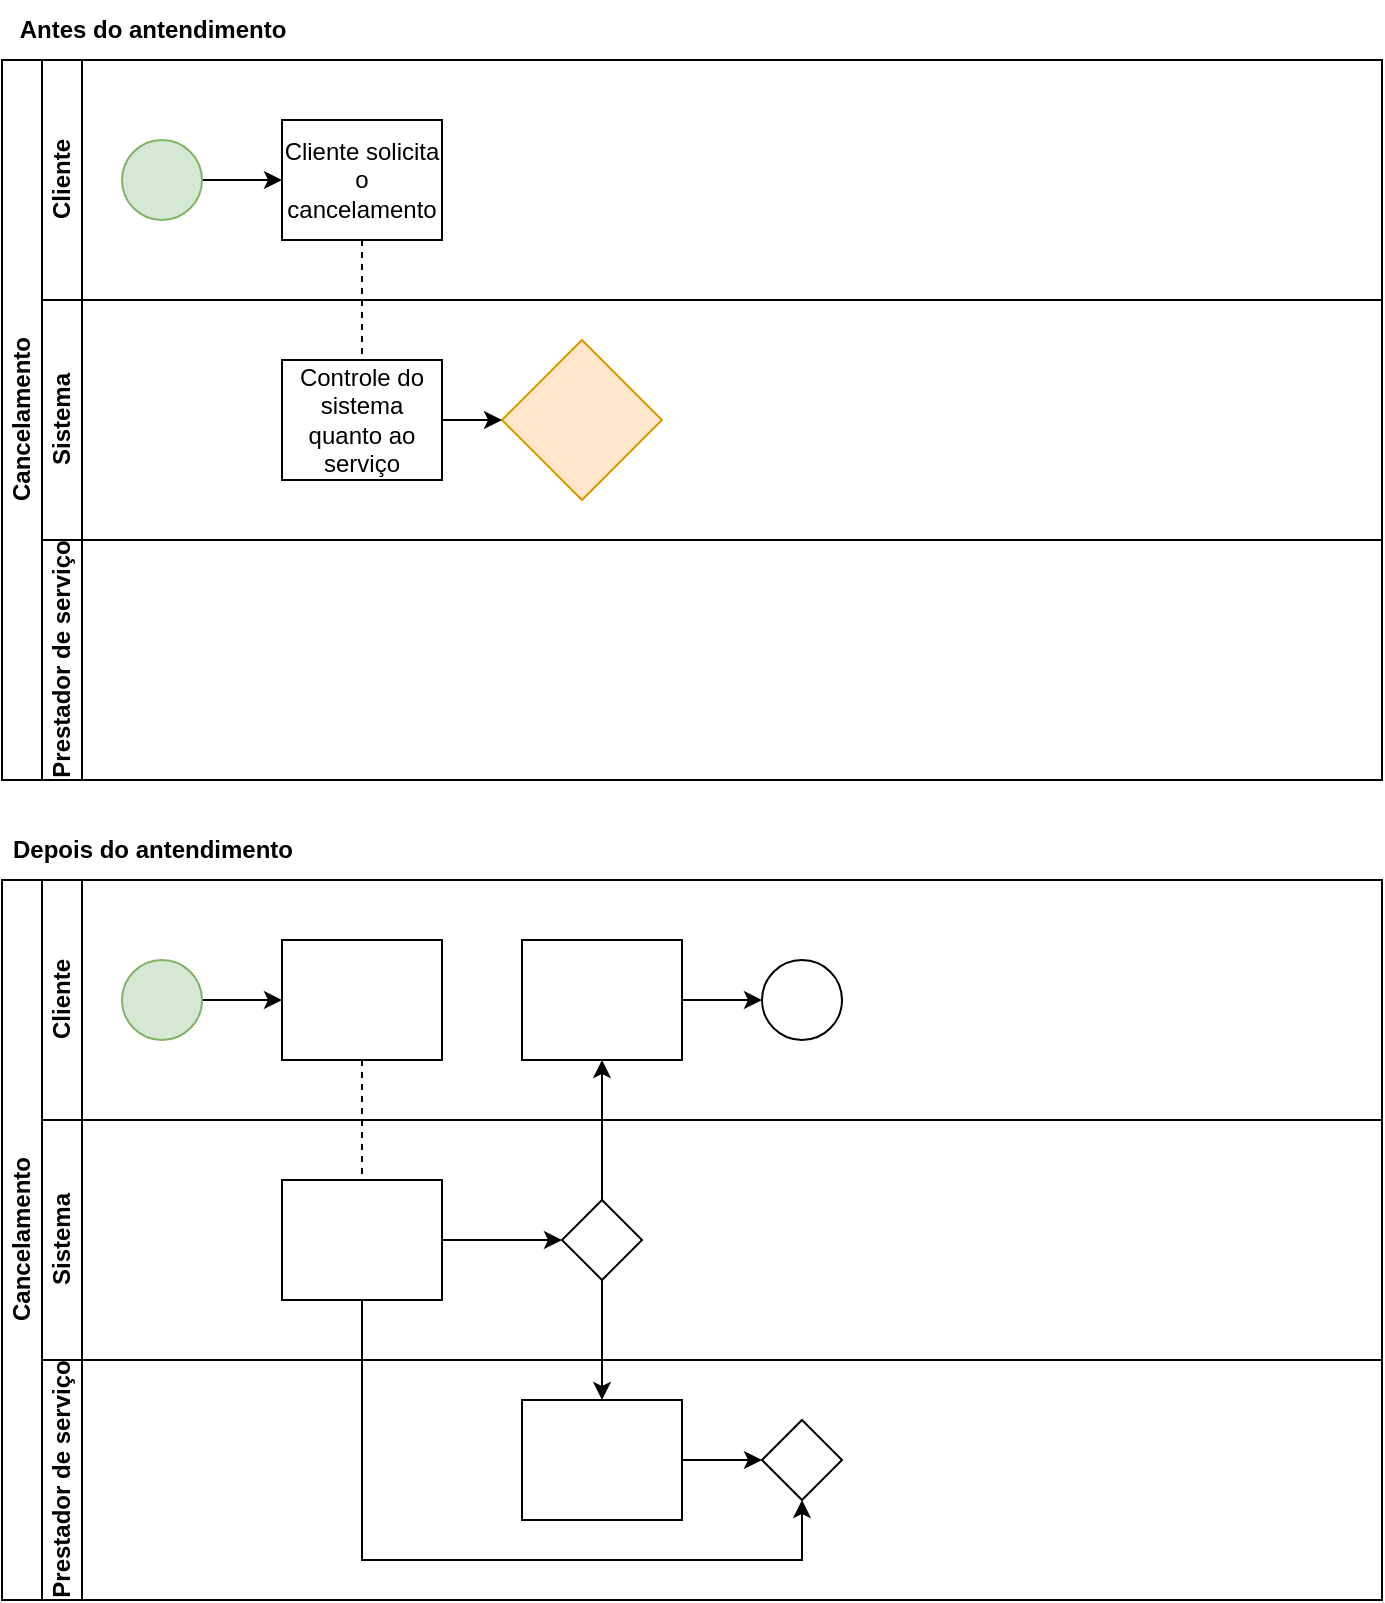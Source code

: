 <mxfile version="24.0.0" type="github">
  <diagram id="prtHgNgQTEPvFCAcTncT" name="Page-1">
    <mxGraphModel dx="954" dy="497" grid="1" gridSize="10" guides="1" tooltips="1" connect="1" arrows="1" fold="1" page="1" pageScale="1" pageWidth="827" pageHeight="1169" math="0" shadow="0">
      <root>
        <mxCell id="0" />
        <mxCell id="1" parent="0" />
        <mxCell id="dNxyNK7c78bLwvsdeMH5-19" value="Cancelamento" style="swimlane;html=1;childLayout=stackLayout;resizeParent=1;resizeParentMax=0;horizontal=0;startSize=20;horizontalStack=0;" parent="1" vertex="1">
          <mxGeometry x="120" y="120" width="690" height="360" as="geometry" />
        </mxCell>
        <mxCell id="dNxyNK7c78bLwvsdeMH5-27" value="" style="edgeStyle=orthogonalEdgeStyle;rounded=0;orthogonalLoop=1;jettySize=auto;html=1;dashed=1;endArrow=none;endFill=0;" parent="dNxyNK7c78bLwvsdeMH5-19" source="dNxyNK7c78bLwvsdeMH5-24" target="dNxyNK7c78bLwvsdeMH5-26" edge="1">
          <mxGeometry relative="1" as="geometry" />
        </mxCell>
        <mxCell id="dNxyNK7c78bLwvsdeMH5-20" value="Cliente" style="swimlane;html=1;startSize=20;horizontal=0;" parent="dNxyNK7c78bLwvsdeMH5-19" vertex="1">
          <mxGeometry x="20" width="670" height="120" as="geometry" />
        </mxCell>
        <mxCell id="dNxyNK7c78bLwvsdeMH5-25" value="" style="edgeStyle=orthogonalEdgeStyle;rounded=0;orthogonalLoop=1;jettySize=auto;html=1;" parent="dNxyNK7c78bLwvsdeMH5-20" source="dNxyNK7c78bLwvsdeMH5-23" target="dNxyNK7c78bLwvsdeMH5-24" edge="1">
          <mxGeometry relative="1" as="geometry" />
        </mxCell>
        <mxCell id="dNxyNK7c78bLwvsdeMH5-23" value="" style="ellipse;whiteSpace=wrap;html=1;fillColor=#d5e8d4;strokeColor=#82b366;" parent="dNxyNK7c78bLwvsdeMH5-20" vertex="1">
          <mxGeometry x="40" y="40" width="40" height="40" as="geometry" />
        </mxCell>
        <mxCell id="dNxyNK7c78bLwvsdeMH5-24" value="Cliente solicita o cancelamento" style="rounded=0;whiteSpace=wrap;html=1;fontFamily=Helvetica;fontSize=12;fontColor=#000000;align=center;" parent="dNxyNK7c78bLwvsdeMH5-20" vertex="1">
          <mxGeometry x="120" y="30" width="80" height="60" as="geometry" />
        </mxCell>
        <mxCell id="dNxyNK7c78bLwvsdeMH5-21" value="Sistema" style="swimlane;html=1;startSize=20;horizontal=0;" parent="dNxyNK7c78bLwvsdeMH5-19" vertex="1">
          <mxGeometry x="20" y="120" width="670" height="120" as="geometry" />
        </mxCell>
        <mxCell id="dNxyNK7c78bLwvsdeMH5-26" value="Controle do sistema quanto ao serviço" style="rounded=0;whiteSpace=wrap;html=1;fontFamily=Helvetica;fontSize=12;fontColor=#000000;align=center;" parent="dNxyNK7c78bLwvsdeMH5-21" vertex="1">
          <mxGeometry x="120" y="30" width="80" height="60" as="geometry" />
        </mxCell>
        <mxCell id="dNxyNK7c78bLwvsdeMH5-22" value="Prestador de serviço" style="swimlane;html=1;startSize=20;horizontal=0;" parent="dNxyNK7c78bLwvsdeMH5-19" vertex="1">
          <mxGeometry x="20" y="240" width="670" height="120" as="geometry" />
        </mxCell>
        <mxCell id="i0STGZXZ2wKi7M2kmN0H-23" value="Cancelamento" style="swimlane;html=1;childLayout=stackLayout;resizeParent=1;resizeParentMax=0;horizontal=0;startSize=20;horizontalStack=0;" parent="1" vertex="1">
          <mxGeometry x="120" y="530" width="690" height="360" as="geometry" />
        </mxCell>
        <mxCell id="i0STGZXZ2wKi7M2kmN0H-24" value="" style="edgeStyle=orthogonalEdgeStyle;rounded=0;orthogonalLoop=1;jettySize=auto;html=1;dashed=1;endArrow=none;endFill=0;" parent="i0STGZXZ2wKi7M2kmN0H-23" source="i0STGZXZ2wKi7M2kmN0H-31" target="i0STGZXZ2wKi7M2kmN0H-37" edge="1">
          <mxGeometry relative="1" as="geometry" />
        </mxCell>
        <mxCell id="i0STGZXZ2wKi7M2kmN0H-25" style="edgeStyle=orthogonalEdgeStyle;rounded=0;orthogonalLoop=1;jettySize=auto;html=1;endArrow=classic;endFill=1;" parent="i0STGZXZ2wKi7M2kmN0H-23" source="i0STGZXZ2wKi7M2kmN0H-38" target="i0STGZXZ2wKi7M2kmN0H-33" edge="1">
          <mxGeometry relative="1" as="geometry" />
        </mxCell>
        <mxCell id="i0STGZXZ2wKi7M2kmN0H-26" style="edgeStyle=orthogonalEdgeStyle;rounded=0;orthogonalLoop=1;jettySize=auto;html=1;endArrow=classic;endFill=1;" parent="i0STGZXZ2wKi7M2kmN0H-23" source="i0STGZXZ2wKi7M2kmN0H-38" target="i0STGZXZ2wKi7M2kmN0H-41" edge="1">
          <mxGeometry relative="1" as="geometry" />
        </mxCell>
        <mxCell id="i0STGZXZ2wKi7M2kmN0H-27" style="edgeStyle=orthogonalEdgeStyle;rounded=0;orthogonalLoop=1;jettySize=auto;html=1;endArrow=classic;endFill=1;" parent="i0STGZXZ2wKi7M2kmN0H-23" source="i0STGZXZ2wKi7M2kmN0H-37" target="i0STGZXZ2wKi7M2kmN0H-42" edge="1">
          <mxGeometry relative="1" as="geometry">
            <Array as="points">
              <mxPoint x="180" y="340" />
              <mxPoint x="400" y="340" />
            </Array>
          </mxGeometry>
        </mxCell>
        <mxCell id="i0STGZXZ2wKi7M2kmN0H-28" value="Cliente" style="swimlane;html=1;startSize=20;horizontal=0;" parent="i0STGZXZ2wKi7M2kmN0H-23" vertex="1">
          <mxGeometry x="20" width="670" height="120" as="geometry" />
        </mxCell>
        <mxCell id="i0STGZXZ2wKi7M2kmN0H-29" value="" style="edgeStyle=orthogonalEdgeStyle;rounded=0;orthogonalLoop=1;jettySize=auto;html=1;" parent="i0STGZXZ2wKi7M2kmN0H-28" source="i0STGZXZ2wKi7M2kmN0H-30" target="i0STGZXZ2wKi7M2kmN0H-31" edge="1">
          <mxGeometry relative="1" as="geometry" />
        </mxCell>
        <mxCell id="i0STGZXZ2wKi7M2kmN0H-30" value="" style="ellipse;whiteSpace=wrap;html=1;fillColor=#d5e8d4;strokeColor=#82b366;" parent="i0STGZXZ2wKi7M2kmN0H-28" vertex="1">
          <mxGeometry x="40" y="40" width="40" height="40" as="geometry" />
        </mxCell>
        <mxCell id="i0STGZXZ2wKi7M2kmN0H-31" value="" style="rounded=0;whiteSpace=wrap;html=1;fontFamily=Helvetica;fontSize=12;fontColor=#000000;align=center;" parent="i0STGZXZ2wKi7M2kmN0H-28" vertex="1">
          <mxGeometry x="120" y="30" width="80" height="60" as="geometry" />
        </mxCell>
        <mxCell id="i0STGZXZ2wKi7M2kmN0H-32" value="" style="edgeStyle=orthogonalEdgeStyle;rounded=0;orthogonalLoop=1;jettySize=auto;html=1;endArrow=classic;endFill=1;" parent="i0STGZXZ2wKi7M2kmN0H-28" source="i0STGZXZ2wKi7M2kmN0H-33" target="i0STGZXZ2wKi7M2kmN0H-34" edge="1">
          <mxGeometry relative="1" as="geometry" />
        </mxCell>
        <mxCell id="i0STGZXZ2wKi7M2kmN0H-33" value="" style="rounded=0;whiteSpace=wrap;html=1;fontFamily=Helvetica;fontSize=12;fontColor=#000000;align=center;" parent="i0STGZXZ2wKi7M2kmN0H-28" vertex="1">
          <mxGeometry x="240" y="30" width="80" height="60" as="geometry" />
        </mxCell>
        <mxCell id="i0STGZXZ2wKi7M2kmN0H-34" value="" style="ellipse;whiteSpace=wrap;html=1;" parent="i0STGZXZ2wKi7M2kmN0H-28" vertex="1">
          <mxGeometry x="360" y="40" width="40" height="40" as="geometry" />
        </mxCell>
        <mxCell id="i0STGZXZ2wKi7M2kmN0H-35" value="Sistema" style="swimlane;html=1;startSize=20;horizontal=0;" parent="i0STGZXZ2wKi7M2kmN0H-23" vertex="1">
          <mxGeometry x="20" y="120" width="670" height="120" as="geometry" />
        </mxCell>
        <mxCell id="i0STGZXZ2wKi7M2kmN0H-36" value="" style="edgeStyle=orthogonalEdgeStyle;rounded=0;orthogonalLoop=1;jettySize=auto;html=1;endArrow=classic;endFill=1;" parent="i0STGZXZ2wKi7M2kmN0H-35" source="i0STGZXZ2wKi7M2kmN0H-37" target="i0STGZXZ2wKi7M2kmN0H-38" edge="1">
          <mxGeometry relative="1" as="geometry" />
        </mxCell>
        <mxCell id="i0STGZXZ2wKi7M2kmN0H-37" value="" style="rounded=0;whiteSpace=wrap;html=1;fontFamily=Helvetica;fontSize=12;fontColor=#000000;align=center;" parent="i0STGZXZ2wKi7M2kmN0H-35" vertex="1">
          <mxGeometry x="120" y="30" width="80" height="60" as="geometry" />
        </mxCell>
        <mxCell id="i0STGZXZ2wKi7M2kmN0H-38" value="" style="rhombus;whiteSpace=wrap;html=1;fontFamily=Helvetica;fontSize=12;fontColor=#000000;align=center;" parent="i0STGZXZ2wKi7M2kmN0H-35" vertex="1">
          <mxGeometry x="260" y="40" width="40" height="40" as="geometry" />
        </mxCell>
        <mxCell id="i0STGZXZ2wKi7M2kmN0H-39" value="Prestador de serviço" style="swimlane;html=1;startSize=20;horizontal=0;" parent="i0STGZXZ2wKi7M2kmN0H-23" vertex="1">
          <mxGeometry x="20" y="240" width="670" height="120" as="geometry" />
        </mxCell>
        <mxCell id="i0STGZXZ2wKi7M2kmN0H-40" value="" style="edgeStyle=orthogonalEdgeStyle;rounded=0;orthogonalLoop=1;jettySize=auto;html=1;endArrow=classic;endFill=1;" parent="i0STGZXZ2wKi7M2kmN0H-39" source="i0STGZXZ2wKi7M2kmN0H-41" target="i0STGZXZ2wKi7M2kmN0H-42" edge="1">
          <mxGeometry relative="1" as="geometry" />
        </mxCell>
        <mxCell id="i0STGZXZ2wKi7M2kmN0H-41" value="" style="rounded=0;whiteSpace=wrap;html=1;fontFamily=Helvetica;fontSize=12;fontColor=#000000;align=center;" parent="i0STGZXZ2wKi7M2kmN0H-39" vertex="1">
          <mxGeometry x="240" y="20" width="80" height="60" as="geometry" />
        </mxCell>
        <mxCell id="i0STGZXZ2wKi7M2kmN0H-42" value="" style="rhombus;whiteSpace=wrap;html=1;fontFamily=Helvetica;fontSize=12;fontColor=#000000;align=center;" parent="i0STGZXZ2wKi7M2kmN0H-39" vertex="1">
          <mxGeometry x="360" y="30" width="40" height="40" as="geometry" />
        </mxCell>
        <mxCell id="i0STGZXZ2wKi7M2kmN0H-43" value="Antes do antendimento" style="text;html=1;align=center;verticalAlign=middle;resizable=0;points=[];autosize=1;strokeColor=none;fillColor=none;fontStyle=1" parent="1" vertex="1">
          <mxGeometry x="120" y="90" width="150" height="30" as="geometry" />
        </mxCell>
        <mxCell id="i0STGZXZ2wKi7M2kmN0H-44" value="Depois do antendimento" style="text;html=1;align=center;verticalAlign=middle;resizable=0;points=[];autosize=1;strokeColor=none;fillColor=none;fontStyle=1" parent="1" vertex="1">
          <mxGeometry x="120" y="500" width="150" height="30" as="geometry" />
        </mxCell>
        <mxCell id="b_UL53E4SWHTPdZuhEpg-2" value="" style="rhombus;whiteSpace=wrap;html=1;fillColor=#ffe6cc;strokeColor=#d79b00;" vertex="1" parent="1">
          <mxGeometry x="370" y="260" width="80" height="80" as="geometry" />
        </mxCell>
        <mxCell id="b_UL53E4SWHTPdZuhEpg-1" style="edgeStyle=orthogonalEdgeStyle;rounded=0;orthogonalLoop=1;jettySize=auto;html=1;exitX=1;exitY=0.5;exitDx=0;exitDy=0;" edge="1" parent="1" source="dNxyNK7c78bLwvsdeMH5-26" target="b_UL53E4SWHTPdZuhEpg-2">
          <mxGeometry relative="1" as="geometry">
            <mxPoint x="410" y="300" as="targetPoint" />
          </mxGeometry>
        </mxCell>
      </root>
    </mxGraphModel>
  </diagram>
</mxfile>
